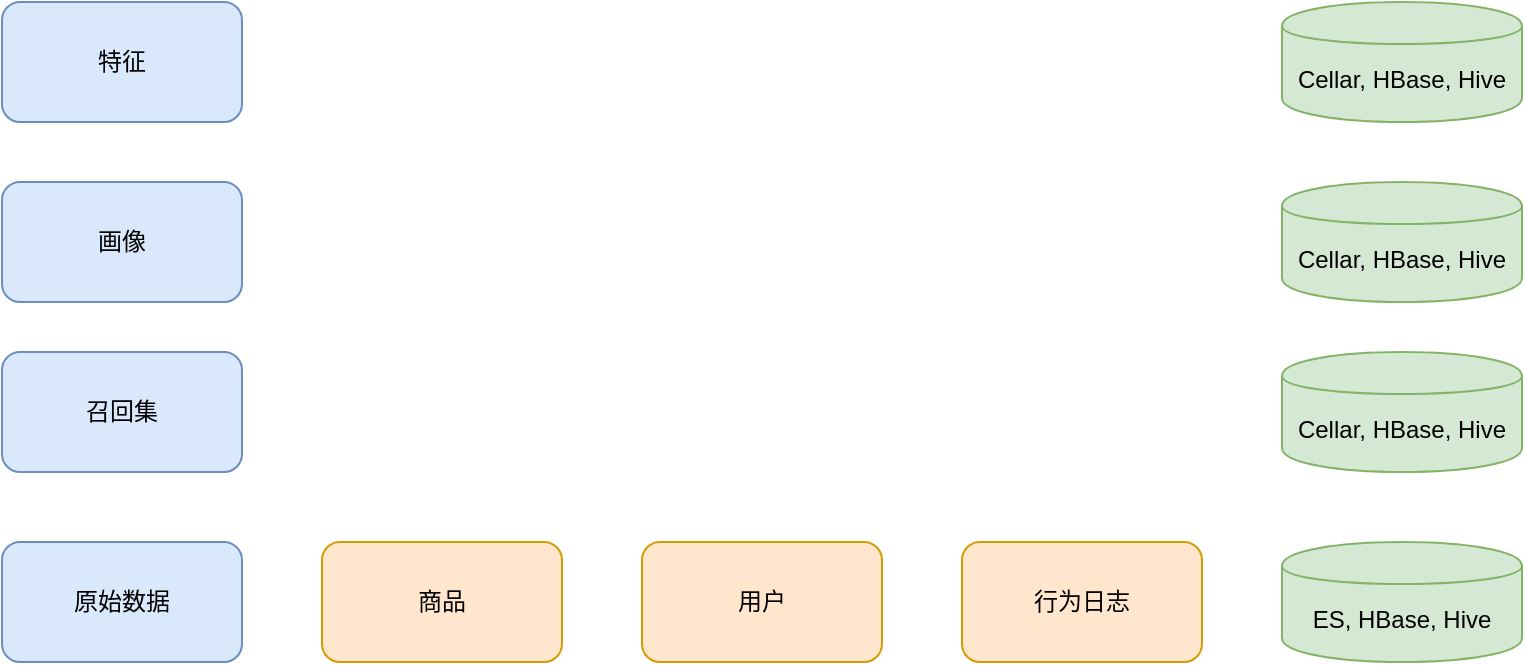 <mxfile version="10.6.5" type="github"><diagram id="-cifXdO4oKL_oVFatCP0" name="Page-1"><mxGraphModel dx="918" dy="529" grid="1" gridSize="10" guides="1" tooltips="1" connect="1" arrows="1" fold="1" page="1" pageScale="1" pageWidth="850" pageHeight="1100" math="0" shadow="0"><root><mxCell id="0"/><mxCell id="1" parent="0"/><mxCell id="YiX7TFlBvQfppAxiSwpH-2" value="原始数据&lt;br&gt;" style="rounded=1;whiteSpace=wrap;html=1;fillColor=#dae8fc;strokeColor=#6c8ebf;" vertex="1" parent="1"><mxGeometry x="40" y="480" width="120" height="60" as="geometry"/></mxCell><mxCell id="YiX7TFlBvQfppAxiSwpH-9" value="画像&lt;br&gt;" style="rounded=1;whiteSpace=wrap;html=1;fillColor=#dae8fc;strokeColor=#6c8ebf;" vertex="1" parent="1"><mxGeometry x="40" y="300" width="120" height="60" as="geometry"/></mxCell><mxCell id="YiX7TFlBvQfppAxiSwpH-10" value="召回集&lt;br&gt;" style="rounded=1;whiteSpace=wrap;html=1;fillColor=#dae8fc;strokeColor=#6c8ebf;" vertex="1" parent="1"><mxGeometry x="40" y="385" width="120" height="60" as="geometry"/></mxCell><mxCell id="YiX7TFlBvQfppAxiSwpH-14" value="特征" style="rounded=1;whiteSpace=wrap;html=1;fillColor=#dae8fc;strokeColor=#6c8ebf;" vertex="1" parent="1"><mxGeometry x="40" y="210" width="120" height="60" as="geometry"/></mxCell><mxCell id="YiX7TFlBvQfppAxiSwpH-16" value="行为日志&lt;br&gt;" style="rounded=1;whiteSpace=wrap;html=1;fillColor=#ffe6cc;strokeColor=#d79b00;" vertex="1" parent="1"><mxGeometry x="520" y="480" width="120" height="60" as="geometry"/></mxCell><mxCell id="YiX7TFlBvQfppAxiSwpH-17" value="商品&lt;br&gt;" style="rounded=1;whiteSpace=wrap;html=1;fillColor=#ffe6cc;strokeColor=#d79b00;" vertex="1" parent="1"><mxGeometry x="200" y="480" width="120" height="60" as="geometry"/></mxCell><mxCell id="YiX7TFlBvQfppAxiSwpH-18" value="用户&lt;br&gt;" style="rounded=1;whiteSpace=wrap;html=1;fillColor=#ffe6cc;strokeColor=#d79b00;" vertex="1" parent="1"><mxGeometry x="360" y="480" width="120" height="60" as="geometry"/></mxCell><mxCell id="YiX7TFlBvQfppAxiSwpH-20" value="ES, HBase, Hive&lt;br&gt;" style="shape=cylinder;whiteSpace=wrap;html=1;boundedLbl=1;backgroundOutline=1;fillColor=#d5e8d4;strokeColor=#82b366;" vertex="1" parent="1"><mxGeometry x="680" y="480" width="120" height="60" as="geometry"/></mxCell><mxCell id="YiX7TFlBvQfppAxiSwpH-21" value="Cellar, HBase, Hive&lt;br&gt;" style="shape=cylinder;whiteSpace=wrap;html=1;boundedLbl=1;backgroundOutline=1;fillColor=#d5e8d4;strokeColor=#82b366;" vertex="1" parent="1"><mxGeometry x="680" y="385" width="120" height="60" as="geometry"/></mxCell><mxCell id="YiX7TFlBvQfppAxiSwpH-22" value="Cellar, HBase, Hive&lt;br&gt;" style="shape=cylinder;whiteSpace=wrap;html=1;boundedLbl=1;backgroundOutline=1;fillColor=#d5e8d4;strokeColor=#82b366;" vertex="1" parent="1"><mxGeometry x="680" y="300" width="120" height="60" as="geometry"/></mxCell><mxCell id="YiX7TFlBvQfppAxiSwpH-23" value="Cellar, HBase, Hive&lt;br&gt;" style="shape=cylinder;whiteSpace=wrap;html=1;boundedLbl=1;backgroundOutline=1;fillColor=#d5e8d4;strokeColor=#82b366;" vertex="1" parent="1"><mxGeometry x="680" y="210" width="120" height="60" as="geometry"/></mxCell></root></mxGraphModel></diagram></mxfile>